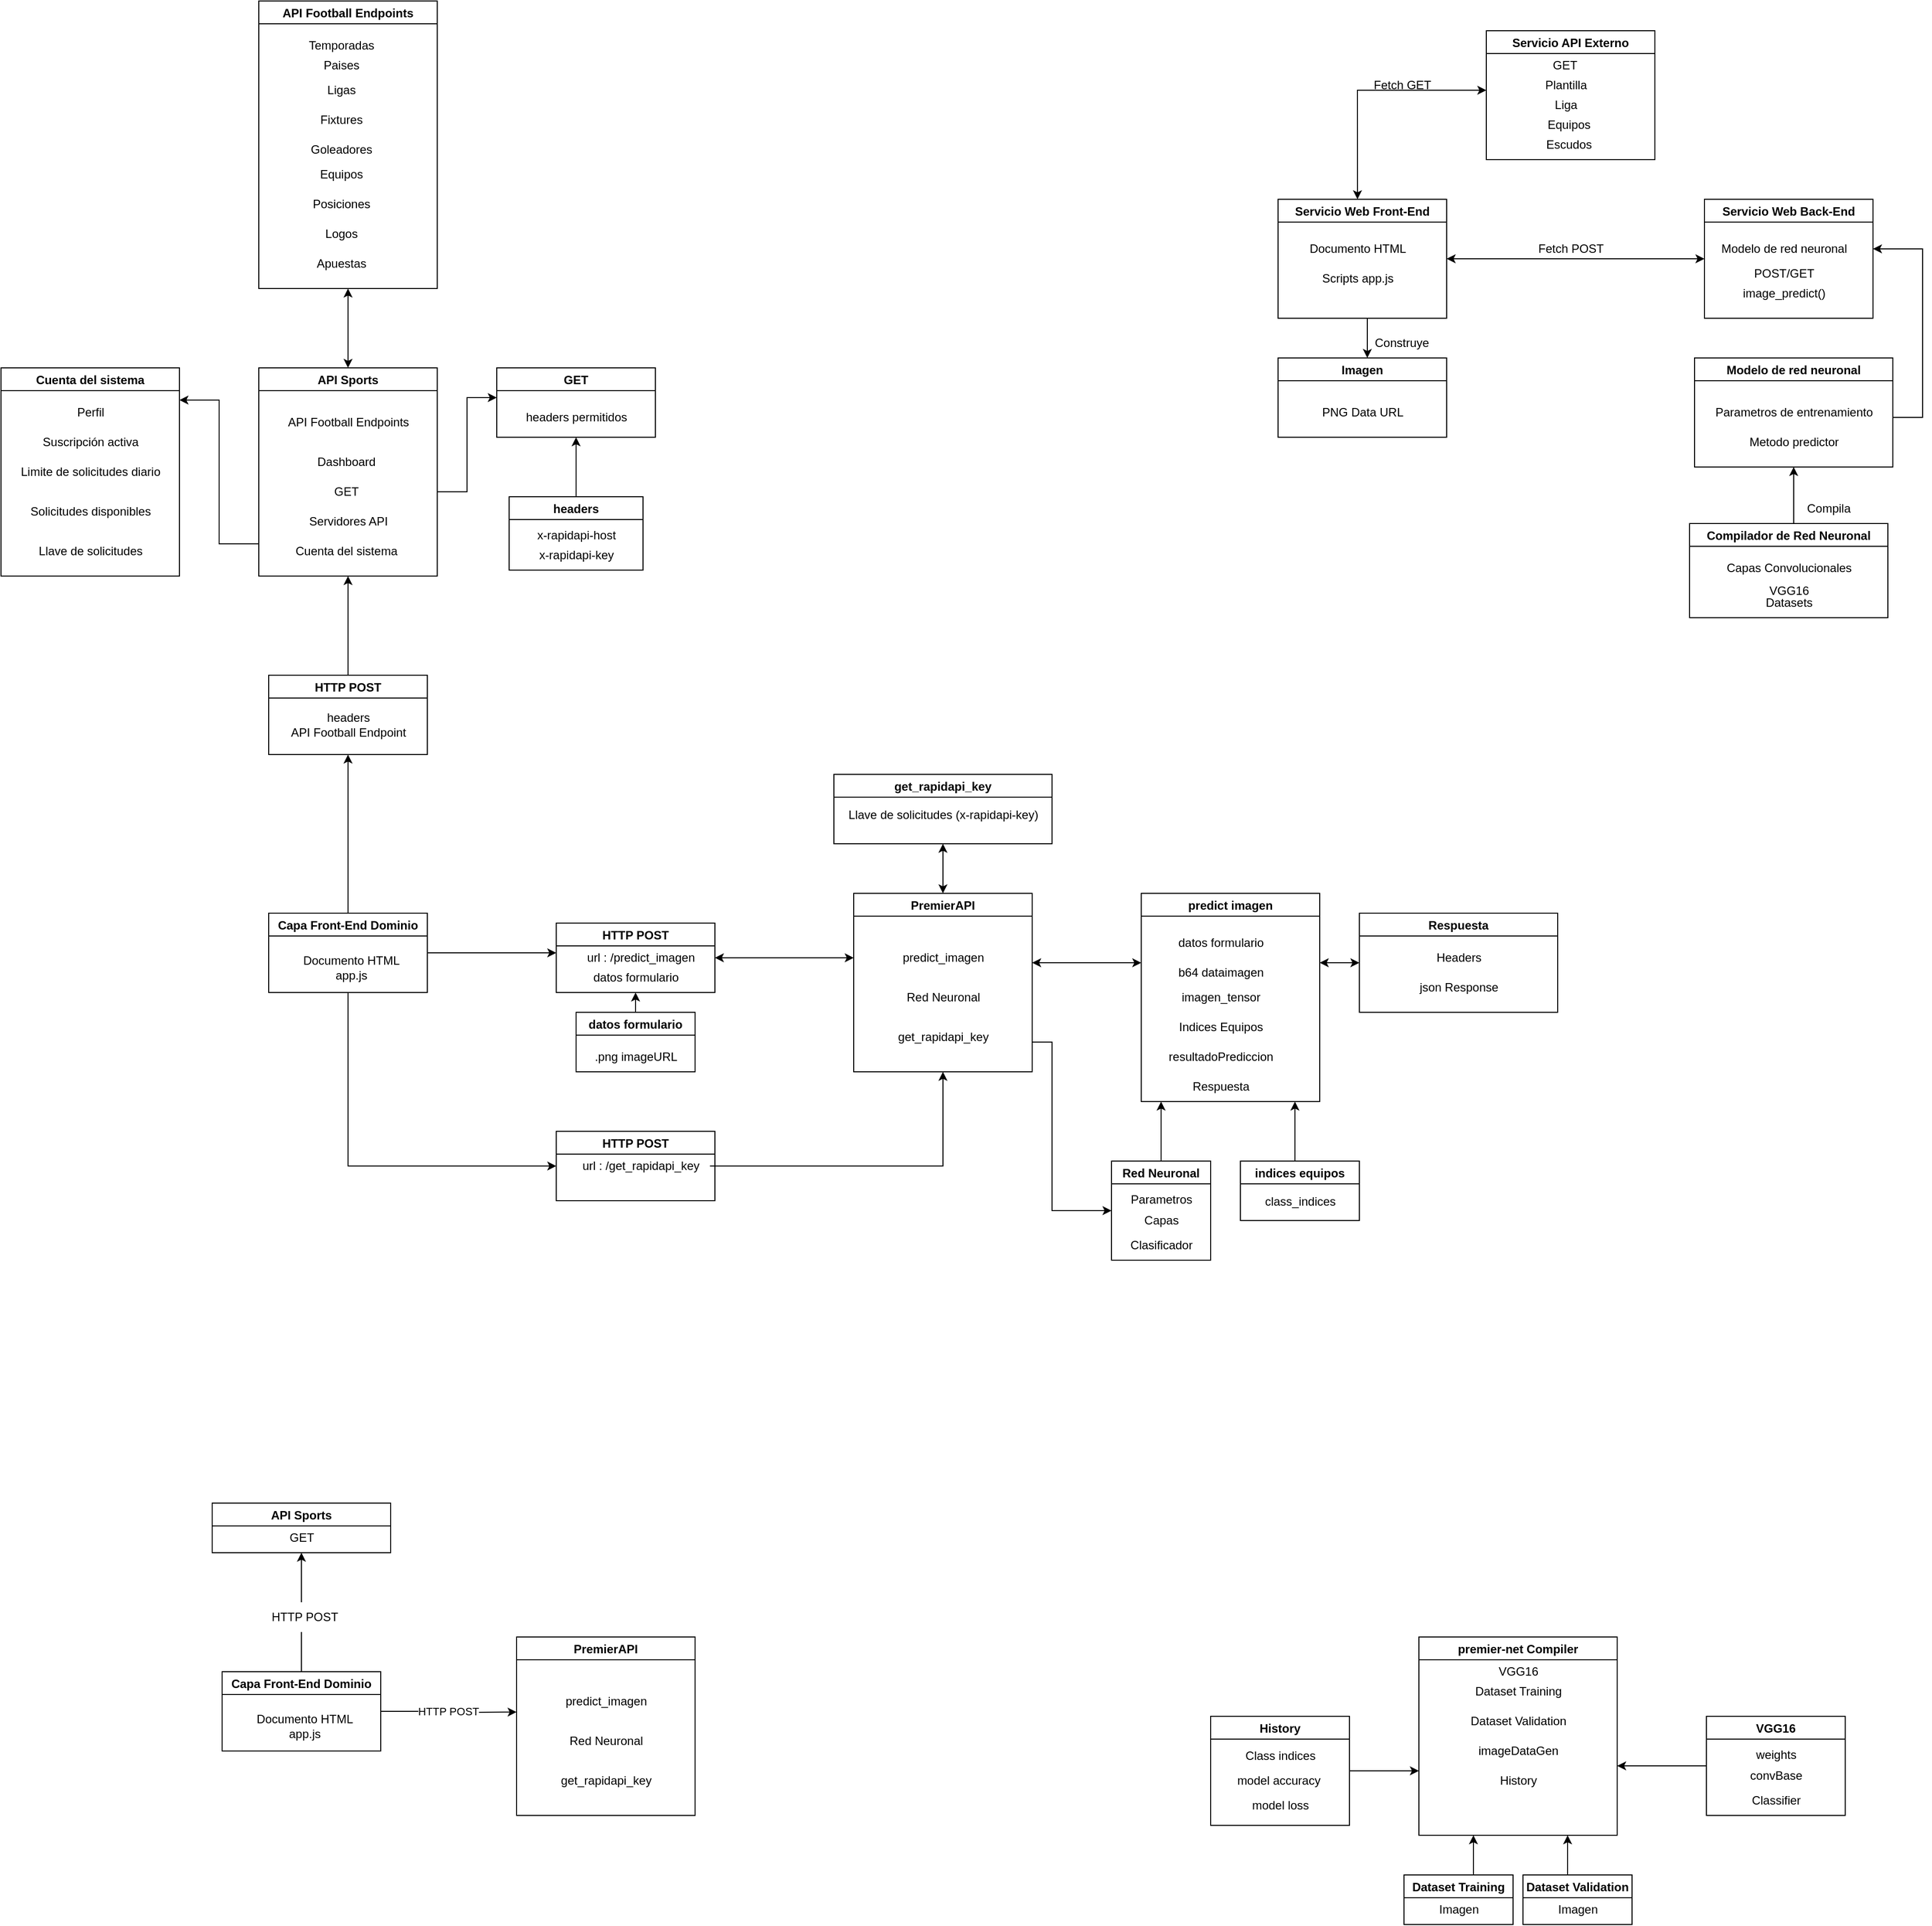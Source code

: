 <mxfile version="20.5.3" type="github">
  <diagram id="_PR5rB8g3A7-WBQryCZw" name="Page-1">
    <mxGraphModel dx="3033" dy="1943" grid="1" gridSize="10" guides="1" tooltips="1" connect="1" arrows="1" fold="1" page="1" pageScale="1" pageWidth="827" pageHeight="1169" math="0" shadow="0">
      <root>
        <mxCell id="0" />
        <mxCell id="1" parent="0" />
        <mxCell id="3uMeJU92-yCko1yZ4MZb-9" value="predict imagen" style="swimlane;" parent="1" vertex="1">
          <mxGeometry x="-50" y="-150" width="180" height="210" as="geometry" />
        </mxCell>
        <mxCell id="3uMeJU92-yCko1yZ4MZb-12" value="b64 dataimagen" style="text;html=1;align=center;verticalAlign=middle;resizable=0;points=[];autosize=1;strokeColor=none;fillColor=none;" parent="3uMeJU92-yCko1yZ4MZb-9" vertex="1">
          <mxGeometry x="25" y="65" width="110" height="30" as="geometry" />
        </mxCell>
        <mxCell id="3uMeJU92-yCko1yZ4MZb-13" value="imagen_tensor" style="text;html=1;align=center;verticalAlign=middle;resizable=0;points=[];autosize=1;strokeColor=none;fillColor=none;" parent="3uMeJU92-yCko1yZ4MZb-9" vertex="1">
          <mxGeometry x="30" y="90" width="100" height="30" as="geometry" />
        </mxCell>
        <mxCell id="3uMeJU92-yCko1yZ4MZb-14" value="resultadoPrediccion" style="text;html=1;align=center;verticalAlign=middle;resizable=0;points=[];autosize=1;strokeColor=none;fillColor=none;" parent="3uMeJU92-yCko1yZ4MZb-9" vertex="1">
          <mxGeometry x="15" y="150" width="130" height="30" as="geometry" />
        </mxCell>
        <mxCell id="3uMeJU92-yCko1yZ4MZb-15" value="Indices Equipos" style="text;html=1;align=center;verticalAlign=middle;resizable=0;points=[];autosize=1;strokeColor=none;fillColor=none;" parent="3uMeJU92-yCko1yZ4MZb-9" vertex="1">
          <mxGeometry x="25" y="120" width="110" height="30" as="geometry" />
        </mxCell>
        <mxCell id="3uMeJU92-yCko1yZ4MZb-11" value="datos formulario" style="text;html=1;align=center;verticalAlign=middle;resizable=0;points=[];autosize=1;strokeColor=none;fillColor=none;" parent="3uMeJU92-yCko1yZ4MZb-9" vertex="1">
          <mxGeometry x="25" y="35" width="110" height="30" as="geometry" />
        </mxCell>
        <mxCell id="aQJiSQy_MHR7cHqMsdCa-68" value="Respuesta" style="text;html=1;align=center;verticalAlign=middle;resizable=0;points=[];autosize=1;strokeColor=none;fillColor=none;" vertex="1" parent="3uMeJU92-yCko1yZ4MZb-9">
          <mxGeometry x="40" y="180" width="80" height="30" as="geometry" />
        </mxCell>
        <mxCell id="3uMeJU92-yCko1yZ4MZb-16" value="datos formulario" style="swimlane;" parent="1" vertex="1">
          <mxGeometry x="-620" y="-30" width="120" height="60" as="geometry" />
        </mxCell>
        <mxCell id="3uMeJU92-yCko1yZ4MZb-17" value=".png imageURL" style="text;html=1;align=center;verticalAlign=middle;resizable=0;points=[];autosize=1;strokeColor=none;fillColor=none;" parent="3uMeJU92-yCko1yZ4MZb-16" vertex="1">
          <mxGeometry x="5" y="30" width="110" height="30" as="geometry" />
        </mxCell>
        <mxCell id="3uMeJU92-yCko1yZ4MZb-18" value="indices equipos" style="swimlane;" parent="1" vertex="1">
          <mxGeometry x="50" y="120" width="120" height="60" as="geometry" />
        </mxCell>
        <mxCell id="3uMeJU92-yCko1yZ4MZb-19" value="class_indices" style="text;html=1;align=center;verticalAlign=middle;resizable=0;points=[];autosize=1;strokeColor=none;fillColor=none;" parent="3uMeJU92-yCko1yZ4MZb-18" vertex="1">
          <mxGeometry x="15" y="26" width="90" height="30" as="geometry" />
        </mxCell>
        <mxCell id="3uMeJU92-yCko1yZ4MZb-21" value="Respuesta" style="swimlane;" parent="1" vertex="1">
          <mxGeometry x="170" y="-130" width="200" height="100" as="geometry" />
        </mxCell>
        <mxCell id="3uMeJU92-yCko1yZ4MZb-23" value="Headers" style="text;html=1;align=center;verticalAlign=middle;resizable=0;points=[];autosize=1;strokeColor=none;fillColor=none;" parent="3uMeJU92-yCko1yZ4MZb-21" vertex="1">
          <mxGeometry x="65" y="30" width="70" height="30" as="geometry" />
        </mxCell>
        <mxCell id="3uMeJU92-yCko1yZ4MZb-22" value="json Response" style="text;html=1;align=center;verticalAlign=middle;resizable=0;points=[];autosize=1;strokeColor=none;fillColor=none;" parent="3uMeJU92-yCko1yZ4MZb-21" vertex="1">
          <mxGeometry x="50" y="60" width="100" height="30" as="geometry" />
        </mxCell>
        <mxCell id="3uMeJU92-yCko1yZ4MZb-26" value="HTTP POST" style="swimlane;" parent="1" vertex="1">
          <mxGeometry x="-640" y="-120" width="160" height="70" as="geometry" />
        </mxCell>
        <mxCell id="3uMeJU92-yCko1yZ4MZb-27" value="datos formulario" style="text;html=1;align=center;verticalAlign=middle;resizable=0;points=[];autosize=1;strokeColor=none;fillColor=none;" parent="3uMeJU92-yCko1yZ4MZb-26" vertex="1">
          <mxGeometry x="25" y="40" width="110" height="30" as="geometry" />
        </mxCell>
        <mxCell id="aQJiSQy_MHR7cHqMsdCa-81" value="url : /predict_imagen" style="text;html=1;align=center;verticalAlign=middle;resizable=0;points=[];autosize=1;strokeColor=none;fillColor=none;" vertex="1" parent="3uMeJU92-yCko1yZ4MZb-26">
          <mxGeometry x="20" y="20" width="130" height="30" as="geometry" />
        </mxCell>
        <mxCell id="aQJiSQy_MHR7cHqMsdCa-67" style="edgeStyle=orthogonalEdgeStyle;rounded=0;orthogonalLoop=1;jettySize=auto;html=1;endArrow=classic;endFill=1;" edge="1" parent="1" source="3uMeJU92-yCko1yZ4MZb-28">
          <mxGeometry relative="1" as="geometry">
            <mxPoint x="-30" y="60" as="targetPoint" />
          </mxGeometry>
        </mxCell>
        <mxCell id="3uMeJU92-yCko1yZ4MZb-28" value="Red Neuronal" style="swimlane;startSize=23;" parent="1" vertex="1">
          <mxGeometry x="-80" y="120" width="100" height="100" as="geometry" />
        </mxCell>
        <mxCell id="3uMeJU92-yCko1yZ4MZb-29" value="Parametros" style="text;html=1;align=center;verticalAlign=middle;resizable=0;points=[];autosize=1;strokeColor=none;fillColor=none;" parent="3uMeJU92-yCko1yZ4MZb-28" vertex="1">
          <mxGeometry x="5" y="24" width="90" height="30" as="geometry" />
        </mxCell>
        <mxCell id="lk8_rE0ueBQqv8fIOsy2-2" value="Clasificador" style="text;html=1;align=center;verticalAlign=middle;resizable=0;points=[];autosize=1;strokeColor=none;fillColor=none;" parent="3uMeJU92-yCko1yZ4MZb-28" vertex="1">
          <mxGeometry x="5" y="70" width="90" height="30" as="geometry" />
        </mxCell>
        <mxCell id="lk8_rE0ueBQqv8fIOsy2-1" value="Capas" style="text;html=1;align=center;verticalAlign=middle;resizable=0;points=[];autosize=1;strokeColor=none;fillColor=none;" parent="3uMeJU92-yCko1yZ4MZb-28" vertex="1">
          <mxGeometry x="20" y="45" width="60" height="30" as="geometry" />
        </mxCell>
        <mxCell id="3uMeJU92-yCko1yZ4MZb-31" value="" style="endArrow=classic;html=1;rounded=0;" parent="1" edge="1">
          <mxGeometry width="50" height="50" relative="1" as="geometry">
            <mxPoint x="-560" y="-30" as="sourcePoint" />
            <mxPoint x="-560" y="-50" as="targetPoint" />
          </mxGeometry>
        </mxCell>
        <mxCell id="3uMeJU92-yCko1yZ4MZb-37" value="" style="endArrow=classic;html=1;rounded=0;" parent="1" edge="1">
          <mxGeometry width="50" height="50" relative="1" as="geometry">
            <mxPoint x="105" y="120" as="sourcePoint" />
            <mxPoint x="105" y="60" as="targetPoint" />
          </mxGeometry>
        </mxCell>
        <mxCell id="lk8_rE0ueBQqv8fIOsy2-3" value="premier-net Compiler" style="swimlane;" parent="1" vertex="1">
          <mxGeometry x="230" y="600" width="200" height="200" as="geometry" />
        </mxCell>
        <mxCell id="lk8_rE0ueBQqv8fIOsy2-4" value="Dataset Training" style="text;html=1;align=center;verticalAlign=middle;resizable=0;points=[];autosize=1;strokeColor=none;fillColor=none;" parent="lk8_rE0ueBQqv8fIOsy2-3" vertex="1">
          <mxGeometry x="45" y="40" width="110" height="30" as="geometry" />
        </mxCell>
        <mxCell id="lk8_rE0ueBQqv8fIOsy2-5" value="Dataset Validation" style="text;html=1;align=center;verticalAlign=middle;resizable=0;points=[];autosize=1;strokeColor=none;fillColor=none;" parent="lk8_rE0ueBQqv8fIOsy2-3" vertex="1">
          <mxGeometry x="40" y="70" width="120" height="30" as="geometry" />
        </mxCell>
        <mxCell id="lk8_rE0ueBQqv8fIOsy2-6" value="VGG16" style="text;html=1;align=center;verticalAlign=middle;resizable=0;points=[];autosize=1;strokeColor=none;fillColor=none;" parent="lk8_rE0ueBQqv8fIOsy2-3" vertex="1">
          <mxGeometry x="70" y="20" width="60" height="30" as="geometry" />
        </mxCell>
        <mxCell id="lk8_rE0ueBQqv8fIOsy2-11" value="History" style="text;html=1;align=center;verticalAlign=middle;resizable=0;points=[];autosize=1;strokeColor=none;fillColor=none;" parent="lk8_rE0ueBQqv8fIOsy2-3" vertex="1">
          <mxGeometry x="70" y="130" width="60" height="30" as="geometry" />
        </mxCell>
        <mxCell id="lk8_rE0ueBQqv8fIOsy2-8" value="imageDataGen" style="text;html=1;align=center;verticalAlign=middle;resizable=0;points=[];autosize=1;strokeColor=none;fillColor=none;" parent="lk8_rE0ueBQqv8fIOsy2-3" vertex="1">
          <mxGeometry x="50" y="100" width="100" height="30" as="geometry" />
        </mxCell>
        <mxCell id="lk8_rE0ueBQqv8fIOsy2-12" value="VGG16" style="swimlane;" parent="1" vertex="1">
          <mxGeometry x="520" y="680" width="140" height="100" as="geometry" />
        </mxCell>
        <mxCell id="lk8_rE0ueBQqv8fIOsy2-14" value="weights" style="text;html=1;align=center;verticalAlign=middle;resizable=0;points=[];autosize=1;strokeColor=none;fillColor=none;" parent="lk8_rE0ueBQqv8fIOsy2-12" vertex="1">
          <mxGeometry x="40" y="24" width="60" height="30" as="geometry" />
        </mxCell>
        <mxCell id="lk8_rE0ueBQqv8fIOsy2-15" value="Classifier" style="text;html=1;align=center;verticalAlign=middle;resizable=0;points=[];autosize=1;strokeColor=none;fillColor=none;" parent="lk8_rE0ueBQqv8fIOsy2-12" vertex="1">
          <mxGeometry x="35" y="70" width="70" height="30" as="geometry" />
        </mxCell>
        <mxCell id="lk8_rE0ueBQqv8fIOsy2-16" value="convBase" style="text;html=1;align=center;verticalAlign=middle;resizable=0;points=[];autosize=1;strokeColor=none;fillColor=none;" parent="lk8_rE0ueBQqv8fIOsy2-12" vertex="1">
          <mxGeometry x="30" y="45" width="80" height="30" as="geometry" />
        </mxCell>
        <mxCell id="lk8_rE0ueBQqv8fIOsy2-17" value="Dataset Training" style="swimlane;" parent="1" vertex="1">
          <mxGeometry x="215" y="840" width="110" height="50" as="geometry" />
        </mxCell>
        <mxCell id="lk8_rE0ueBQqv8fIOsy2-18" value="Imagen" style="text;html=1;align=center;verticalAlign=middle;resizable=0;points=[];autosize=1;strokeColor=none;fillColor=none;" parent="lk8_rE0ueBQqv8fIOsy2-17" vertex="1">
          <mxGeometry x="25" y="20" width="60" height="30" as="geometry" />
        </mxCell>
        <mxCell id="lk8_rE0ueBQqv8fIOsy2-19" value="Dataset Validation" style="swimlane;" parent="1" vertex="1">
          <mxGeometry x="335" y="840" width="110" height="50" as="geometry" />
        </mxCell>
        <mxCell id="lk8_rE0ueBQqv8fIOsy2-20" value="Imagen" style="text;html=1;align=center;verticalAlign=middle;resizable=0;points=[];autosize=1;strokeColor=none;fillColor=none;" parent="lk8_rE0ueBQqv8fIOsy2-19" vertex="1">
          <mxGeometry x="25" y="20" width="60" height="30" as="geometry" />
        </mxCell>
        <mxCell id="lk8_rE0ueBQqv8fIOsy2-21" value="History" style="swimlane;" parent="1" vertex="1">
          <mxGeometry x="20" y="680" width="140" height="110" as="geometry" />
        </mxCell>
        <mxCell id="lk8_rE0ueBQqv8fIOsy2-22" value="Class indices" style="text;html=1;align=center;verticalAlign=middle;resizable=0;points=[];autosize=1;strokeColor=none;fillColor=none;" parent="lk8_rE0ueBQqv8fIOsy2-21" vertex="1">
          <mxGeometry x="25" y="25" width="90" height="30" as="geometry" />
        </mxCell>
        <mxCell id="lk8_rE0ueBQqv8fIOsy2-23" value="model accuracy&amp;nbsp;" style="text;html=1;align=center;verticalAlign=middle;resizable=0;points=[];autosize=1;strokeColor=none;fillColor=none;" parent="lk8_rE0ueBQqv8fIOsy2-21" vertex="1">
          <mxGeometry x="15" y="50" width="110" height="30" as="geometry" />
        </mxCell>
        <mxCell id="lk8_rE0ueBQqv8fIOsy2-24" value="model loss" style="text;html=1;align=center;verticalAlign=middle;resizable=0;points=[];autosize=1;strokeColor=none;fillColor=none;" parent="1" vertex="1">
          <mxGeometry x="50" y="755" width="80" height="30" as="geometry" />
        </mxCell>
        <mxCell id="lk8_rE0ueBQqv8fIOsy2-26" value="" style="endArrow=classic;html=1;rounded=0;exitX=1;exitY=0.5;exitDx=0;exitDy=0;" parent="1" source="lk8_rE0ueBQqv8fIOsy2-21" edge="1">
          <mxGeometry width="50" height="50" relative="1" as="geometry">
            <mxPoint x="160" y="780" as="sourcePoint" />
            <mxPoint x="230" y="735" as="targetPoint" />
          </mxGeometry>
        </mxCell>
        <mxCell id="lk8_rE0ueBQqv8fIOsy2-27" value="" style="endArrow=none;html=1;rounded=0;entryX=0;entryY=0.5;entryDx=0;entryDy=0;endFill=0;startArrow=classic;startFill=1;" parent="1" target="lk8_rE0ueBQqv8fIOsy2-12" edge="1">
          <mxGeometry width="50" height="50" relative="1" as="geometry">
            <mxPoint x="430" y="730" as="sourcePoint" />
            <mxPoint x="480" y="600" as="targetPoint" />
          </mxGeometry>
        </mxCell>
        <mxCell id="lk8_rE0ueBQqv8fIOsy2-29" value="" style="endArrow=classic;html=1;rounded=0;" parent="1" edge="1">
          <mxGeometry width="50" height="50" relative="1" as="geometry">
            <mxPoint x="285" y="840" as="sourcePoint" />
            <mxPoint x="285" y="800" as="targetPoint" />
          </mxGeometry>
        </mxCell>
        <mxCell id="lk8_rE0ueBQqv8fIOsy2-30" value="" style="endArrow=classic;html=1;rounded=0;entryX=0.75;entryY=1;entryDx=0;entryDy=0;" parent="1" target="lk8_rE0ueBQqv8fIOsy2-3" edge="1">
          <mxGeometry width="50" height="50" relative="1" as="geometry">
            <mxPoint x="380" y="840" as="sourcePoint" />
            <mxPoint x="430" y="790" as="targetPoint" />
          </mxGeometry>
        </mxCell>
        <mxCell id="aQJiSQy_MHR7cHqMsdCa-47" style="edgeStyle=orthogonalEdgeStyle;rounded=0;orthogonalLoop=1;jettySize=auto;html=1;exitX=0.5;exitY=0;exitDx=0;exitDy=0;entryX=0.5;entryY=1;entryDx=0;entryDy=0;" edge="1" parent="1" source="aQJiSQy_MHR7cHqMsdCa-1" target="aQJiSQy_MHR7cHqMsdCa-3">
          <mxGeometry relative="1" as="geometry" />
        </mxCell>
        <mxCell id="aQJiSQy_MHR7cHqMsdCa-48" style="edgeStyle=orthogonalEdgeStyle;rounded=0;orthogonalLoop=1;jettySize=auto;html=1;exitX=1;exitY=0.5;exitDx=0;exitDy=0;" edge="1" parent="1" source="aQJiSQy_MHR7cHqMsdCa-1">
          <mxGeometry relative="1" as="geometry">
            <mxPoint x="-640" y="-90" as="targetPoint" />
          </mxGeometry>
        </mxCell>
        <mxCell id="aQJiSQy_MHR7cHqMsdCa-88" style="edgeStyle=orthogonalEdgeStyle;rounded=0;orthogonalLoop=1;jettySize=auto;html=1;exitX=0.5;exitY=1;exitDx=0;exitDy=0;entryX=0;entryY=0.5;entryDx=0;entryDy=0;endArrow=classic;endFill=1;" edge="1" parent="1" source="aQJiSQy_MHR7cHqMsdCa-1" target="aQJiSQy_MHR7cHqMsdCa-85">
          <mxGeometry relative="1" as="geometry" />
        </mxCell>
        <mxCell id="aQJiSQy_MHR7cHqMsdCa-1" value="Capa Front-End Dominio" style="swimlane;" vertex="1" parent="1">
          <mxGeometry x="-930" y="-130" width="160" height="80" as="geometry" />
        </mxCell>
        <mxCell id="aQJiSQy_MHR7cHqMsdCa-2" value="Documento HTML&lt;br&gt;app.js" style="text;html=1;align=center;verticalAlign=middle;resizable=0;points=[];autosize=1;strokeColor=none;fillColor=none;" vertex="1" parent="aQJiSQy_MHR7cHqMsdCa-1">
          <mxGeometry x="23" y="35" width="120" height="40" as="geometry" />
        </mxCell>
        <mxCell id="aQJiSQy_MHR7cHqMsdCa-49" style="edgeStyle=orthogonalEdgeStyle;rounded=0;orthogonalLoop=1;jettySize=auto;html=1;exitX=0.5;exitY=0;exitDx=0;exitDy=0;" edge="1" parent="1" source="aQJiSQy_MHR7cHqMsdCa-3">
          <mxGeometry relative="1" as="geometry">
            <mxPoint x="-850" y="-470" as="targetPoint" />
          </mxGeometry>
        </mxCell>
        <mxCell id="aQJiSQy_MHR7cHqMsdCa-3" value="HTTP POST" style="swimlane;" vertex="1" parent="1">
          <mxGeometry x="-930" y="-370" width="160" height="80" as="geometry" />
        </mxCell>
        <mxCell id="aQJiSQy_MHR7cHqMsdCa-4" value="headers&lt;br&gt;API Football Endpoint" style="text;html=1;align=center;verticalAlign=middle;resizable=0;points=[];autosize=1;strokeColor=none;fillColor=none;" vertex="1" parent="aQJiSQy_MHR7cHqMsdCa-3">
          <mxGeometry x="10" y="30" width="140" height="40" as="geometry" />
        </mxCell>
        <mxCell id="aQJiSQy_MHR7cHqMsdCa-6" value="API Sports" style="swimlane;" vertex="1" parent="1">
          <mxGeometry x="-940" y="-680" width="180" height="210" as="geometry" />
        </mxCell>
        <mxCell id="aQJiSQy_MHR7cHqMsdCa-13" value="GET" style="text;html=1;align=center;verticalAlign=middle;resizable=0;points=[];autosize=1;strokeColor=none;fillColor=none;" vertex="1" parent="aQJiSQy_MHR7cHqMsdCa-6">
          <mxGeometry x="63" y="110" width="50" height="30" as="geometry" />
        </mxCell>
        <mxCell id="aQJiSQy_MHR7cHqMsdCa-23" value="Cuenta del sistema" style="text;html=1;align=center;verticalAlign=middle;resizable=0;points=[];autosize=1;strokeColor=none;fillColor=none;" vertex="1" parent="aQJiSQy_MHR7cHqMsdCa-6">
          <mxGeometry x="23" y="170" width="130" height="30" as="geometry" />
        </mxCell>
        <mxCell id="aQJiSQy_MHR7cHqMsdCa-30" value="Dashboard" style="text;html=1;align=center;verticalAlign=middle;resizable=0;points=[];autosize=1;strokeColor=none;fillColor=none;" vertex="1" parent="aQJiSQy_MHR7cHqMsdCa-6">
          <mxGeometry x="48" y="80" width="80" height="30" as="geometry" />
        </mxCell>
        <mxCell id="aQJiSQy_MHR7cHqMsdCa-32" value="API Football Endpoints" style="text;html=1;align=center;verticalAlign=middle;resizable=0;points=[];autosize=1;strokeColor=none;fillColor=none;" vertex="1" parent="aQJiSQy_MHR7cHqMsdCa-6">
          <mxGeometry x="15" y="40" width="150" height="30" as="geometry" />
        </mxCell>
        <mxCell id="aQJiSQy_MHR7cHqMsdCa-33" value="Servidores API" style="text;html=1;align=center;verticalAlign=middle;resizable=0;points=[];autosize=1;strokeColor=none;fillColor=none;" vertex="1" parent="aQJiSQy_MHR7cHqMsdCa-6">
          <mxGeometry x="40" y="140" width="100" height="30" as="geometry" />
        </mxCell>
        <mxCell id="aQJiSQy_MHR7cHqMsdCa-15" value="GET" style="swimlane;startSize=23;" vertex="1" parent="1">
          <mxGeometry x="-700" y="-680" width="160" height="70" as="geometry" />
        </mxCell>
        <mxCell id="aQJiSQy_MHR7cHqMsdCa-16" value="headers permitidos" style="text;html=1;align=center;verticalAlign=middle;resizable=0;points=[];autosize=1;strokeColor=none;fillColor=none;" vertex="1" parent="aQJiSQy_MHR7cHqMsdCa-15">
          <mxGeometry x="15" y="35" width="130" height="30" as="geometry" />
        </mxCell>
        <mxCell id="aQJiSQy_MHR7cHqMsdCa-64" style="edgeStyle=orthogonalEdgeStyle;rounded=0;orthogonalLoop=1;jettySize=auto;html=1;entryX=0.5;entryY=1;entryDx=0;entryDy=0;endArrow=classic;endFill=1;" edge="1" parent="1" source="aQJiSQy_MHR7cHqMsdCa-17" target="aQJiSQy_MHR7cHqMsdCa-15">
          <mxGeometry relative="1" as="geometry" />
        </mxCell>
        <mxCell id="aQJiSQy_MHR7cHqMsdCa-17" value="headers" style="swimlane;" vertex="1" parent="1">
          <mxGeometry x="-687.5" y="-550" width="135" height="74" as="geometry" />
        </mxCell>
        <mxCell id="aQJiSQy_MHR7cHqMsdCa-35" value="x-rapidapi-host" style="text;html=1;align=center;verticalAlign=middle;resizable=0;points=[];autosize=1;strokeColor=none;fillColor=none;" vertex="1" parent="aQJiSQy_MHR7cHqMsdCa-17">
          <mxGeometry x="17.5" y="24" width="100" height="30" as="geometry" />
        </mxCell>
        <mxCell id="aQJiSQy_MHR7cHqMsdCa-36" value="x-rapidapi-key" style="text;html=1;align=center;verticalAlign=middle;resizable=0;points=[];autosize=1;strokeColor=none;fillColor=none;" vertex="1" parent="aQJiSQy_MHR7cHqMsdCa-17">
          <mxGeometry x="17.5" y="44" width="100" height="30" as="geometry" />
        </mxCell>
        <mxCell id="aQJiSQy_MHR7cHqMsdCa-20" value="API Football Endpoints" style="swimlane;" vertex="1" parent="1">
          <mxGeometry x="-940" y="-1050" width="180" height="290" as="geometry" />
        </mxCell>
        <mxCell id="aQJiSQy_MHR7cHqMsdCa-39" value="Paises" style="text;html=1;align=center;verticalAlign=middle;resizable=0;points=[];autosize=1;strokeColor=none;fillColor=none;" vertex="1" parent="aQJiSQy_MHR7cHqMsdCa-20">
          <mxGeometry x="53" y="50" width="60" height="30" as="geometry" />
        </mxCell>
        <mxCell id="aQJiSQy_MHR7cHqMsdCa-40" value="Ligas" style="text;html=1;align=center;verticalAlign=middle;resizable=0;points=[];autosize=1;strokeColor=none;fillColor=none;" vertex="1" parent="aQJiSQy_MHR7cHqMsdCa-20">
          <mxGeometry x="58" y="75" width="50" height="30" as="geometry" />
        </mxCell>
        <mxCell id="aQJiSQy_MHR7cHqMsdCa-41" value="Fixtures" style="text;html=1;align=center;verticalAlign=middle;resizable=0;points=[];autosize=1;strokeColor=none;fillColor=none;" vertex="1" parent="aQJiSQy_MHR7cHqMsdCa-20">
          <mxGeometry x="48" y="105" width="70" height="30" as="geometry" />
        </mxCell>
        <mxCell id="aQJiSQy_MHR7cHqMsdCa-42" value="Goleadores" style="text;html=1;align=center;verticalAlign=middle;resizable=0;points=[];autosize=1;strokeColor=none;fillColor=none;" vertex="1" parent="aQJiSQy_MHR7cHqMsdCa-20">
          <mxGeometry x="38" y="135" width="90" height="30" as="geometry" />
        </mxCell>
        <mxCell id="aQJiSQy_MHR7cHqMsdCa-43" value="Equipos" style="text;html=1;align=center;verticalAlign=middle;resizable=0;points=[];autosize=1;strokeColor=none;fillColor=none;" vertex="1" parent="aQJiSQy_MHR7cHqMsdCa-20">
          <mxGeometry x="48" y="160" width="70" height="30" as="geometry" />
        </mxCell>
        <mxCell id="aQJiSQy_MHR7cHqMsdCa-44" value="Posiciones" style="text;html=1;align=center;verticalAlign=middle;resizable=0;points=[];autosize=1;strokeColor=none;fillColor=none;" vertex="1" parent="aQJiSQy_MHR7cHqMsdCa-20">
          <mxGeometry x="43" y="190" width="80" height="30" as="geometry" />
        </mxCell>
        <mxCell id="aQJiSQy_MHR7cHqMsdCa-45" value="Logos" style="text;html=1;align=center;verticalAlign=middle;resizable=0;points=[];autosize=1;strokeColor=none;fillColor=none;" vertex="1" parent="aQJiSQy_MHR7cHqMsdCa-20">
          <mxGeometry x="53" y="220" width="60" height="30" as="geometry" />
        </mxCell>
        <mxCell id="aQJiSQy_MHR7cHqMsdCa-46" value="Apuestas" style="text;html=1;align=center;verticalAlign=middle;resizable=0;points=[];autosize=1;strokeColor=none;fillColor=none;" vertex="1" parent="aQJiSQy_MHR7cHqMsdCa-20">
          <mxGeometry x="48" y="250" width="70" height="30" as="geometry" />
        </mxCell>
        <mxCell id="aQJiSQy_MHR7cHqMsdCa-38" value="Temporadas" style="text;html=1;align=center;verticalAlign=middle;resizable=0;points=[];autosize=1;strokeColor=none;fillColor=none;" vertex="1" parent="aQJiSQy_MHR7cHqMsdCa-20">
          <mxGeometry x="38" y="30" width="90" height="30" as="geometry" />
        </mxCell>
        <mxCell id="aQJiSQy_MHR7cHqMsdCa-24" value="Cuenta del sistema" style="swimlane;" vertex="1" parent="1">
          <mxGeometry x="-1200" y="-680" width="180" height="210" as="geometry" />
        </mxCell>
        <mxCell id="aQJiSQy_MHR7cHqMsdCa-25" value="Llave de solicitudes" style="text;html=1;align=center;verticalAlign=middle;resizable=0;points=[];autosize=1;strokeColor=none;fillColor=none;" vertex="1" parent="aQJiSQy_MHR7cHqMsdCa-24">
          <mxGeometry x="25" y="170" width="130" height="30" as="geometry" />
        </mxCell>
        <mxCell id="aQJiSQy_MHR7cHqMsdCa-27" value="Limite de solicitudes diario" style="text;html=1;align=center;verticalAlign=middle;resizable=0;points=[];autosize=1;strokeColor=none;fillColor=none;" vertex="1" parent="aQJiSQy_MHR7cHqMsdCa-24">
          <mxGeometry x="10" y="90" width="160" height="30" as="geometry" />
        </mxCell>
        <mxCell id="aQJiSQy_MHR7cHqMsdCa-28" value="Solicitudes disponibles" style="text;html=1;align=center;verticalAlign=middle;resizable=0;points=[];autosize=1;strokeColor=none;fillColor=none;" vertex="1" parent="aQJiSQy_MHR7cHqMsdCa-24">
          <mxGeometry x="20" y="130" width="140" height="30" as="geometry" />
        </mxCell>
        <mxCell id="aQJiSQy_MHR7cHqMsdCa-31" value="Suscripción activa" style="text;html=1;align=center;verticalAlign=middle;resizable=0;points=[];autosize=1;strokeColor=none;fillColor=none;" vertex="1" parent="aQJiSQy_MHR7cHqMsdCa-24">
          <mxGeometry x="30" y="60" width="120" height="30" as="geometry" />
        </mxCell>
        <mxCell id="aQJiSQy_MHR7cHqMsdCa-34" value="Perfil" style="text;html=1;align=center;verticalAlign=middle;resizable=0;points=[];autosize=1;strokeColor=none;fillColor=none;" vertex="1" parent="aQJiSQy_MHR7cHqMsdCa-24">
          <mxGeometry x="65" y="30" width="50" height="30" as="geometry" />
        </mxCell>
        <mxCell id="aQJiSQy_MHR7cHqMsdCa-63" value="" style="endArrow=classic;startArrow=classic;html=1;rounded=0;exitX=0.5;exitY=0;exitDx=0;exitDy=0;" edge="1" parent="1" source="aQJiSQy_MHR7cHqMsdCa-6">
          <mxGeometry width="50" height="50" relative="1" as="geometry">
            <mxPoint x="-850" y="-690" as="sourcePoint" />
            <mxPoint x="-850" y="-760" as="targetPoint" />
          </mxGeometry>
        </mxCell>
        <mxCell id="aQJiSQy_MHR7cHqMsdCa-65" style="edgeStyle=orthogonalEdgeStyle;rounded=0;orthogonalLoop=1;jettySize=auto;html=1;endArrow=classic;endFill=1;" edge="1" parent="1">
          <mxGeometry relative="1" as="geometry">
            <mxPoint x="-940" y="-502.5" as="sourcePoint" />
            <mxPoint x="-1020" y="-647.5" as="targetPoint" />
            <Array as="points">
              <mxPoint x="-980" y="-502.5" />
              <mxPoint x="-980" y="-647.5" />
              <mxPoint x="-1020" y="-647.5" />
            </Array>
          </mxGeometry>
        </mxCell>
        <mxCell id="aQJiSQy_MHR7cHqMsdCa-66" style="edgeStyle=orthogonalEdgeStyle;rounded=0;orthogonalLoop=1;jettySize=auto;html=1;endArrow=classic;endFill=1;" edge="1" parent="1">
          <mxGeometry relative="1" as="geometry">
            <mxPoint x="-760" y="-555" as="sourcePoint" />
            <mxPoint x="-700" y="-650" as="targetPoint" />
            <Array as="points">
              <mxPoint x="-730" y="-555" />
              <mxPoint x="-730" y="-650" />
              <mxPoint x="-700" y="-650" />
            </Array>
          </mxGeometry>
        </mxCell>
        <mxCell id="aQJiSQy_MHR7cHqMsdCa-69" value="" style="endArrow=classic;startArrow=classic;html=1;rounded=0;" edge="1" parent="1">
          <mxGeometry width="50" height="50" relative="1" as="geometry">
            <mxPoint x="-160" y="-80" as="sourcePoint" />
            <mxPoint x="-50" y="-80" as="targetPoint" />
          </mxGeometry>
        </mxCell>
        <mxCell id="aQJiSQy_MHR7cHqMsdCa-71" value="" style="endArrow=classic;startArrow=classic;html=1;rounded=0;" edge="1" parent="1">
          <mxGeometry width="50" height="50" relative="1" as="geometry">
            <mxPoint x="130" y="-80" as="sourcePoint" />
            <mxPoint x="170" y="-80" as="targetPoint" />
          </mxGeometry>
        </mxCell>
        <mxCell id="aQJiSQy_MHR7cHqMsdCa-72" value="PremierAPI" style="swimlane;" vertex="1" parent="1">
          <mxGeometry x="-340" y="-150" width="180" height="180" as="geometry" />
        </mxCell>
        <mxCell id="aQJiSQy_MHR7cHqMsdCa-79" value="predict_imagen" style="text;html=1;align=center;verticalAlign=middle;resizable=0;points=[];autosize=1;strokeColor=none;fillColor=none;" vertex="1" parent="aQJiSQy_MHR7cHqMsdCa-72">
          <mxGeometry x="35" y="50" width="110" height="30" as="geometry" />
        </mxCell>
        <mxCell id="aQJiSQy_MHR7cHqMsdCa-83" value="Red Neuronal" style="text;html=1;align=center;verticalAlign=middle;resizable=0;points=[];autosize=1;strokeColor=none;fillColor=none;" vertex="1" parent="aQJiSQy_MHR7cHqMsdCa-72">
          <mxGeometry x="40" y="90" width="100" height="30" as="geometry" />
        </mxCell>
        <mxCell id="aQJiSQy_MHR7cHqMsdCa-80" value="get_rapidapi_key" style="text;html=1;align=center;verticalAlign=middle;resizable=0;points=[];autosize=1;strokeColor=none;fillColor=none;" vertex="1" parent="aQJiSQy_MHR7cHqMsdCa-72">
          <mxGeometry x="35" y="130" width="110" height="30" as="geometry" />
        </mxCell>
        <mxCell id="aQJiSQy_MHR7cHqMsdCa-82" value="" style="endArrow=classic;startArrow=classic;html=1;rounded=0;" edge="1" parent="1">
          <mxGeometry width="50" height="50" relative="1" as="geometry">
            <mxPoint x="-480" y="-85" as="sourcePoint" />
            <mxPoint x="-340" y="-85" as="targetPoint" />
          </mxGeometry>
        </mxCell>
        <mxCell id="aQJiSQy_MHR7cHqMsdCa-84" style="edgeStyle=orthogonalEdgeStyle;rounded=0;orthogonalLoop=1;jettySize=auto;html=1;entryX=0;entryY=0.5;entryDx=0;entryDy=0;endArrow=classic;endFill=1;" edge="1" parent="1" target="3uMeJU92-yCko1yZ4MZb-28">
          <mxGeometry relative="1" as="geometry">
            <mxPoint x="-160" as="sourcePoint" />
            <Array as="points">
              <mxPoint x="-140" />
              <mxPoint x="-140" y="170" />
            </Array>
          </mxGeometry>
        </mxCell>
        <mxCell id="aQJiSQy_MHR7cHqMsdCa-85" value="HTTP POST" style="swimlane;" vertex="1" parent="1">
          <mxGeometry x="-640" y="90" width="160" height="70" as="geometry" />
        </mxCell>
        <mxCell id="aQJiSQy_MHR7cHqMsdCa-87" value="url : /get_rapidapi_key" style="text;html=1;align=center;verticalAlign=middle;resizable=0;points=[];autosize=1;strokeColor=none;fillColor=none;" vertex="1" parent="aQJiSQy_MHR7cHqMsdCa-85">
          <mxGeometry x="15" y="20" width="140" height="30" as="geometry" />
        </mxCell>
        <mxCell id="aQJiSQy_MHR7cHqMsdCa-89" value="get_rapidapi_key" style="swimlane;" vertex="1" parent="1">
          <mxGeometry x="-360" y="-270" width="220" height="70" as="geometry">
            <mxRectangle x="-330" y="100" width="140" height="30" as="alternateBounds" />
          </mxGeometry>
        </mxCell>
        <mxCell id="aQJiSQy_MHR7cHqMsdCa-93" value="Llave de solicitudes (x-rapidapi-key)" style="text;html=1;align=center;verticalAlign=middle;resizable=0;points=[];autosize=1;strokeColor=none;fillColor=none;" vertex="1" parent="aQJiSQy_MHR7cHqMsdCa-89">
          <mxGeometry x="5" y="26" width="210" height="30" as="geometry" />
        </mxCell>
        <mxCell id="aQJiSQy_MHR7cHqMsdCa-94" style="edgeStyle=orthogonalEdgeStyle;rounded=0;orthogonalLoop=1;jettySize=auto;html=1;entryX=0.5;entryY=1;entryDx=0;entryDy=0;endArrow=classic;endFill=1;" edge="1" parent="1" source="aQJiSQy_MHR7cHqMsdCa-87" target="aQJiSQy_MHR7cHqMsdCa-72">
          <mxGeometry relative="1" as="geometry" />
        </mxCell>
        <mxCell id="aQJiSQy_MHR7cHqMsdCa-95" value="" style="endArrow=classic;startArrow=classic;html=1;rounded=0;entryX=0.5;entryY=1;entryDx=0;entryDy=0;exitX=0.5;exitY=0;exitDx=0;exitDy=0;" edge="1" parent="1" source="aQJiSQy_MHR7cHqMsdCa-72" target="aQJiSQy_MHR7cHqMsdCa-89">
          <mxGeometry width="50" height="50" relative="1" as="geometry">
            <mxPoint x="-440" y="-120" as="sourcePoint" />
            <mxPoint x="-390" y="-170" as="targetPoint" />
          </mxGeometry>
        </mxCell>
        <mxCell id="aQJiSQy_MHR7cHqMsdCa-98" style="edgeStyle=orthogonalEdgeStyle;rounded=0;orthogonalLoop=1;jettySize=auto;html=1;exitX=1;exitY=0.5;exitDx=0;exitDy=0;endArrow=classic;endFill=1;" edge="1" parent="1" source="aQJiSQy_MHR7cHqMsdCa-96">
          <mxGeometry relative="1" as="geometry">
            <mxPoint x="-680" y="675.714" as="targetPoint" />
          </mxGeometry>
        </mxCell>
        <mxCell id="aQJiSQy_MHR7cHqMsdCa-112" value="HTTP POST" style="edgeLabel;html=1;align=center;verticalAlign=middle;resizable=0;points=[];" vertex="1" connectable="0" parent="aQJiSQy_MHR7cHqMsdCa-98">
          <mxGeometry x="-0.266" y="1" relative="1" as="geometry">
            <mxPoint x="17" y="1" as="offset" />
          </mxGeometry>
        </mxCell>
        <mxCell id="aQJiSQy_MHR7cHqMsdCa-103" style="edgeStyle=orthogonalEdgeStyle;rounded=0;orthogonalLoop=1;jettySize=auto;html=1;endArrow=classic;endFill=1;startArrow=none;" edge="1" parent="1" source="aQJiSQy_MHR7cHqMsdCa-113">
          <mxGeometry relative="1" as="geometry">
            <mxPoint x="-897" y="515" as="targetPoint" />
            <Array as="points">
              <mxPoint x="-897" y="575" />
            </Array>
          </mxGeometry>
        </mxCell>
        <mxCell id="aQJiSQy_MHR7cHqMsdCa-96" value="Capa Front-End Dominio" style="swimlane;" vertex="1" parent="1">
          <mxGeometry x="-977" y="635" width="160" height="80" as="geometry" />
        </mxCell>
        <mxCell id="aQJiSQy_MHR7cHqMsdCa-97" value="Documento HTML&lt;br&gt;app.js" style="text;html=1;align=center;verticalAlign=middle;resizable=0;points=[];autosize=1;strokeColor=none;fillColor=none;" vertex="1" parent="aQJiSQy_MHR7cHqMsdCa-96">
          <mxGeometry x="23" y="35" width="120" height="40" as="geometry" />
        </mxCell>
        <mxCell id="aQJiSQy_MHR7cHqMsdCa-99" value="PremierAPI" style="swimlane;" vertex="1" parent="1">
          <mxGeometry x="-680" y="600" width="180" height="180" as="geometry" />
        </mxCell>
        <mxCell id="aQJiSQy_MHR7cHqMsdCa-100" value="predict_imagen" style="text;html=1;align=center;verticalAlign=middle;resizable=0;points=[];autosize=1;strokeColor=none;fillColor=none;" vertex="1" parent="aQJiSQy_MHR7cHqMsdCa-99">
          <mxGeometry x="35" y="50" width="110" height="30" as="geometry" />
        </mxCell>
        <mxCell id="aQJiSQy_MHR7cHqMsdCa-101" value="Red Neuronal" style="text;html=1;align=center;verticalAlign=middle;resizable=0;points=[];autosize=1;strokeColor=none;fillColor=none;" vertex="1" parent="aQJiSQy_MHR7cHqMsdCa-99">
          <mxGeometry x="40" y="90" width="100" height="30" as="geometry" />
        </mxCell>
        <mxCell id="aQJiSQy_MHR7cHqMsdCa-102" value="get_rapidapi_key" style="text;html=1;align=center;verticalAlign=middle;resizable=0;points=[];autosize=1;strokeColor=none;fillColor=none;" vertex="1" parent="aQJiSQy_MHR7cHqMsdCa-99">
          <mxGeometry x="35" y="130" width="110" height="30" as="geometry" />
        </mxCell>
        <mxCell id="aQJiSQy_MHR7cHqMsdCa-104" value="API Sports" style="swimlane;" vertex="1" parent="1">
          <mxGeometry x="-987" y="465" width="180" height="50" as="geometry" />
        </mxCell>
        <mxCell id="aQJiSQy_MHR7cHqMsdCa-110" value="GET" style="text;html=1;align=center;verticalAlign=middle;resizable=0;points=[];autosize=1;strokeColor=none;fillColor=none;" vertex="1" parent="aQJiSQy_MHR7cHqMsdCa-104">
          <mxGeometry x="65" y="20" width="50" height="30" as="geometry" />
        </mxCell>
        <mxCell id="aQJiSQy_MHR7cHqMsdCa-113" value="HTTP POST" style="text;html=1;align=center;verticalAlign=middle;resizable=0;points=[];autosize=1;strokeColor=none;fillColor=none;" vertex="1" parent="1">
          <mxGeometry x="-939" y="565" width="90" height="30" as="geometry" />
        </mxCell>
        <mxCell id="aQJiSQy_MHR7cHqMsdCa-114" value="" style="edgeStyle=orthogonalEdgeStyle;rounded=0;orthogonalLoop=1;jettySize=auto;html=1;endArrow=none;endFill=1;" edge="1" parent="1" source="aQJiSQy_MHR7cHqMsdCa-96" target="aQJiSQy_MHR7cHqMsdCa-113">
          <mxGeometry relative="1" as="geometry">
            <mxPoint x="-897" y="515" as="targetPoint" />
            <mxPoint x="-897" y="635" as="sourcePoint" />
            <Array as="points">
              <mxPoint x="-897" y="575" />
            </Array>
          </mxGeometry>
        </mxCell>
        <mxCell id="aQJiSQy_MHR7cHqMsdCa-144" value="Imagen" style="swimlane;" vertex="1" parent="1">
          <mxGeometry x="88" y="-690" width="170" height="80" as="geometry" />
        </mxCell>
        <mxCell id="aQJiSQy_MHR7cHqMsdCa-145" value="PNG Data URL" style="text;html=1;align=center;verticalAlign=middle;resizable=0;points=[];autosize=1;strokeColor=none;fillColor=none;" vertex="1" parent="aQJiSQy_MHR7cHqMsdCa-144">
          <mxGeometry x="30" y="40" width="110" height="30" as="geometry" />
        </mxCell>
        <mxCell id="aQJiSQy_MHR7cHqMsdCa-146" value="Modelo de red neuronal" style="swimlane;" vertex="1" parent="1">
          <mxGeometry x="508" y="-690" width="200" height="110" as="geometry" />
        </mxCell>
        <mxCell id="aQJiSQy_MHR7cHqMsdCa-147" value="Parametros de entrenamiento" style="text;html=1;align=center;verticalAlign=middle;resizable=0;points=[];autosize=1;strokeColor=none;fillColor=none;" vertex="1" parent="aQJiSQy_MHR7cHqMsdCa-146">
          <mxGeometry x="10" y="40" width="180" height="30" as="geometry" />
        </mxCell>
        <mxCell id="aQJiSQy_MHR7cHqMsdCa-148" value="Metodo predictor" style="text;html=1;align=center;verticalAlign=middle;resizable=0;points=[];autosize=1;strokeColor=none;fillColor=none;" vertex="1" parent="aQJiSQy_MHR7cHqMsdCa-146">
          <mxGeometry x="45" y="70" width="110" height="30" as="geometry" />
        </mxCell>
        <mxCell id="aQJiSQy_MHR7cHqMsdCa-149" value="Servicio Web Back-End" style="swimlane;" vertex="1" parent="1">
          <mxGeometry x="518" y="-850" width="170" height="120" as="geometry" />
        </mxCell>
        <mxCell id="aQJiSQy_MHR7cHqMsdCa-150" value="Modelo de red neuronal" style="text;html=1;align=center;verticalAlign=middle;resizable=0;points=[];autosize=1;strokeColor=none;fillColor=none;" vertex="1" parent="aQJiSQy_MHR7cHqMsdCa-149">
          <mxGeometry x="5" y="35" width="150" height="30" as="geometry" />
        </mxCell>
        <mxCell id="aQJiSQy_MHR7cHqMsdCa-151" value="POST/GET" style="text;html=1;align=center;verticalAlign=middle;resizable=0;points=[];autosize=1;strokeColor=none;fillColor=none;" vertex="1" parent="aQJiSQy_MHR7cHqMsdCa-149">
          <mxGeometry x="40" y="60" width="80" height="30" as="geometry" />
        </mxCell>
        <mxCell id="aQJiSQy_MHR7cHqMsdCa-152" value="image_predict()" style="text;html=1;align=center;verticalAlign=middle;resizable=0;points=[];autosize=1;strokeColor=none;fillColor=none;" vertex="1" parent="aQJiSQy_MHR7cHqMsdCa-149">
          <mxGeometry x="25" y="80" width="110" height="30" as="geometry" />
        </mxCell>
        <mxCell id="aQJiSQy_MHR7cHqMsdCa-153" value="Servicio Web Front-End" style="swimlane;horizontal=1;" vertex="1" parent="1">
          <mxGeometry x="88" y="-850" width="170" height="120" as="geometry">
            <mxRectangle x="100" y="220" width="180" height="30" as="alternateBounds" />
          </mxGeometry>
        </mxCell>
        <mxCell id="aQJiSQy_MHR7cHqMsdCa-154" value="Documento HTML" style="text;html=1;align=center;verticalAlign=middle;resizable=0;points=[];autosize=1;strokeColor=none;fillColor=none;" vertex="1" parent="aQJiSQy_MHR7cHqMsdCa-153">
          <mxGeometry x="20" y="35" width="120" height="30" as="geometry" />
        </mxCell>
        <mxCell id="aQJiSQy_MHR7cHqMsdCa-155" value="Scripts app.js" style="text;html=1;align=center;verticalAlign=middle;resizable=0;points=[];autosize=1;strokeColor=none;fillColor=none;" vertex="1" parent="aQJiSQy_MHR7cHqMsdCa-153">
          <mxGeometry x="30" y="65" width="100" height="30" as="geometry" />
        </mxCell>
        <mxCell id="aQJiSQy_MHR7cHqMsdCa-156" value="Servicio API Externo" style="swimlane;" vertex="1" parent="1">
          <mxGeometry x="298" y="-1020" width="170" height="130" as="geometry" />
        </mxCell>
        <mxCell id="aQJiSQy_MHR7cHqMsdCa-157" value="Liga" style="text;html=1;align=center;verticalAlign=middle;resizable=0;points=[];autosize=1;strokeColor=none;fillColor=none;" vertex="1" parent="aQJiSQy_MHR7cHqMsdCa-156">
          <mxGeometry x="55" y="60" width="50" height="30" as="geometry" />
        </mxCell>
        <mxCell id="aQJiSQy_MHR7cHqMsdCa-158" value="Escudos" style="text;html=1;align=center;verticalAlign=middle;resizable=0;points=[];autosize=1;strokeColor=none;fillColor=none;" vertex="1" parent="aQJiSQy_MHR7cHqMsdCa-156">
          <mxGeometry x="48" y="100" width="70" height="30" as="geometry" />
        </mxCell>
        <mxCell id="aQJiSQy_MHR7cHqMsdCa-159" value="Plantilla" style="text;html=1;align=center;verticalAlign=middle;resizable=0;points=[];autosize=1;strokeColor=none;fillColor=none;" vertex="1" parent="aQJiSQy_MHR7cHqMsdCa-156">
          <mxGeometry x="45" y="40" width="70" height="30" as="geometry" />
        </mxCell>
        <mxCell id="aQJiSQy_MHR7cHqMsdCa-160" value="Equipos" style="text;html=1;align=center;verticalAlign=middle;resizable=0;points=[];autosize=1;strokeColor=none;fillColor=none;" vertex="1" parent="aQJiSQy_MHR7cHqMsdCa-156">
          <mxGeometry x="48" y="80" width="70" height="30" as="geometry" />
        </mxCell>
        <mxCell id="aQJiSQy_MHR7cHqMsdCa-161" value="GET" style="text;html=1;align=center;verticalAlign=middle;resizable=0;points=[];autosize=1;strokeColor=none;fillColor=none;" vertex="1" parent="aQJiSQy_MHR7cHqMsdCa-156">
          <mxGeometry x="54" y="20" width="50" height="30" as="geometry" />
        </mxCell>
        <mxCell id="aQJiSQy_MHR7cHqMsdCa-162" value="Compilador de Red Neuronal" style="swimlane;" vertex="1" parent="1">
          <mxGeometry x="503" y="-523" width="200" height="95" as="geometry" />
        </mxCell>
        <mxCell id="aQJiSQy_MHR7cHqMsdCa-163" value="Capas Convolucionales" style="text;html=1;align=center;verticalAlign=middle;resizable=0;points=[];autosize=1;strokeColor=none;fillColor=none;" vertex="1" parent="aQJiSQy_MHR7cHqMsdCa-162">
          <mxGeometry x="25" y="30" width="150" height="30" as="geometry" />
        </mxCell>
        <mxCell id="aQJiSQy_MHR7cHqMsdCa-164" value="Datasets" style="text;html=1;align=center;verticalAlign=middle;resizable=0;points=[];autosize=1;strokeColor=none;fillColor=none;" vertex="1" parent="aQJiSQy_MHR7cHqMsdCa-162">
          <mxGeometry x="65" y="65" width="70" height="30" as="geometry" />
        </mxCell>
        <mxCell id="aQJiSQy_MHR7cHqMsdCa-165" value="VGG16" style="text;html=1;align=center;verticalAlign=middle;resizable=0;points=[];autosize=1;strokeColor=none;fillColor=none;" vertex="1" parent="aQJiSQy_MHR7cHqMsdCa-162">
          <mxGeometry x="70" y="53" width="60" height="30" as="geometry" />
        </mxCell>
        <mxCell id="aQJiSQy_MHR7cHqMsdCa-166" value="" style="edgeStyle=elbowEdgeStyle;elbow=horizontal;endArrow=classic;html=1;rounded=0;exitX=0.471;exitY=0;exitDx=0;exitDy=0;exitPerimeter=0;endFill=1;startArrow=classic;startFill=1;" edge="1" parent="1" source="aQJiSQy_MHR7cHqMsdCa-153">
          <mxGeometry width="50" height="50" relative="1" as="geometry">
            <mxPoint x="358" y="-810" as="sourcePoint" />
            <mxPoint x="298" y="-960" as="targetPoint" />
            <Array as="points">
              <mxPoint x="168" y="-900" />
            </Array>
          </mxGeometry>
        </mxCell>
        <mxCell id="aQJiSQy_MHR7cHqMsdCa-167" value="Fetch GET" style="text;html=1;align=center;verticalAlign=middle;resizable=0;points=[];autosize=1;strokeColor=none;fillColor=none;" vertex="1" parent="1">
          <mxGeometry x="173" y="-980" width="80" height="30" as="geometry" />
        </mxCell>
        <mxCell id="aQJiSQy_MHR7cHqMsdCa-168" value="" style="endArrow=classic;html=1;rounded=0;" edge="1" parent="1">
          <mxGeometry width="50" height="50" relative="1" as="geometry">
            <mxPoint x="178" y="-730" as="sourcePoint" />
            <mxPoint x="178" y="-690" as="targetPoint" />
          </mxGeometry>
        </mxCell>
        <mxCell id="aQJiSQy_MHR7cHqMsdCa-169" value="Construye" style="text;html=1;strokeColor=none;fillColor=none;align=center;verticalAlign=middle;whiteSpace=wrap;rounded=0;" vertex="1" parent="1">
          <mxGeometry x="183" y="-720" width="60" height="30" as="geometry" />
        </mxCell>
        <mxCell id="aQJiSQy_MHR7cHqMsdCa-170" value="" style="endArrow=classic;html=1;rounded=0;entryX=0.5;entryY=1;entryDx=0;entryDy=0;" edge="1" parent="1" target="aQJiSQy_MHR7cHqMsdCa-146">
          <mxGeometry width="50" height="50" relative="1" as="geometry">
            <mxPoint x="608" y="-523" as="sourcePoint" />
            <mxPoint x="658" y="-573" as="targetPoint" />
          </mxGeometry>
        </mxCell>
        <mxCell id="aQJiSQy_MHR7cHqMsdCa-171" value="Compila" style="text;html=1;align=center;verticalAlign=middle;resizable=0;points=[];autosize=1;strokeColor=none;fillColor=none;" vertex="1" parent="1">
          <mxGeometry x="608" y="-553" width="70" height="30" as="geometry" />
        </mxCell>
        <mxCell id="aQJiSQy_MHR7cHqMsdCa-172" value="" style="edgeStyle=elbowEdgeStyle;elbow=horizontal;endArrow=classic;html=1;rounded=0;" edge="1" parent="1">
          <mxGeometry width="50" height="50" relative="1" as="geometry">
            <mxPoint x="708" y="-630" as="sourcePoint" />
            <mxPoint x="688" y="-800" as="targetPoint" />
            <Array as="points">
              <mxPoint x="738" y="-720" />
            </Array>
          </mxGeometry>
        </mxCell>
        <mxCell id="aQJiSQy_MHR7cHqMsdCa-173" value="" style="endArrow=classic;html=1;rounded=0;exitX=1;exitY=0.5;exitDx=0;exitDy=0;startArrow=classic;startFill=1;" edge="1" parent="1" source="aQJiSQy_MHR7cHqMsdCa-153">
          <mxGeometry width="50" height="50" relative="1" as="geometry">
            <mxPoint x="358" y="-710" as="sourcePoint" />
            <mxPoint x="518" y="-790" as="targetPoint" />
          </mxGeometry>
        </mxCell>
        <mxCell id="aQJiSQy_MHR7cHqMsdCa-174" value="Fetch POST" style="text;html=1;align=center;verticalAlign=middle;resizable=0;points=[];autosize=1;strokeColor=none;fillColor=none;" vertex="1" parent="1">
          <mxGeometry x="338" y="-815" width="90" height="30" as="geometry" />
        </mxCell>
      </root>
    </mxGraphModel>
  </diagram>
</mxfile>
